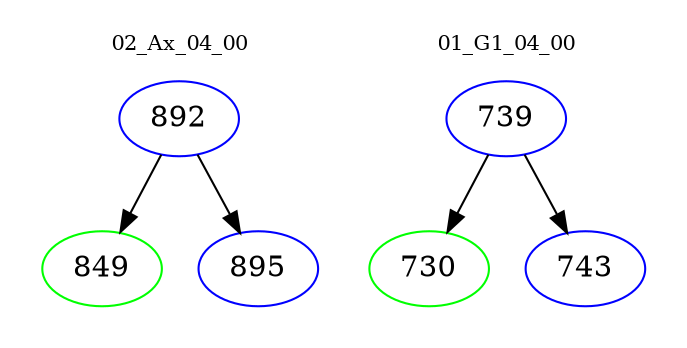 digraph{
subgraph cluster_0 {
color = white
label = "02_Ax_04_00";
fontsize=10;
T0_892 [label="892", color="blue"]
T0_892 -> T0_849 [color="black"]
T0_849 [label="849", color="green"]
T0_892 -> T0_895 [color="black"]
T0_895 [label="895", color="blue"]
}
subgraph cluster_1 {
color = white
label = "01_G1_04_00";
fontsize=10;
T1_739 [label="739", color="blue"]
T1_739 -> T1_730 [color="black"]
T1_730 [label="730", color="green"]
T1_739 -> T1_743 [color="black"]
T1_743 [label="743", color="blue"]
}
}
